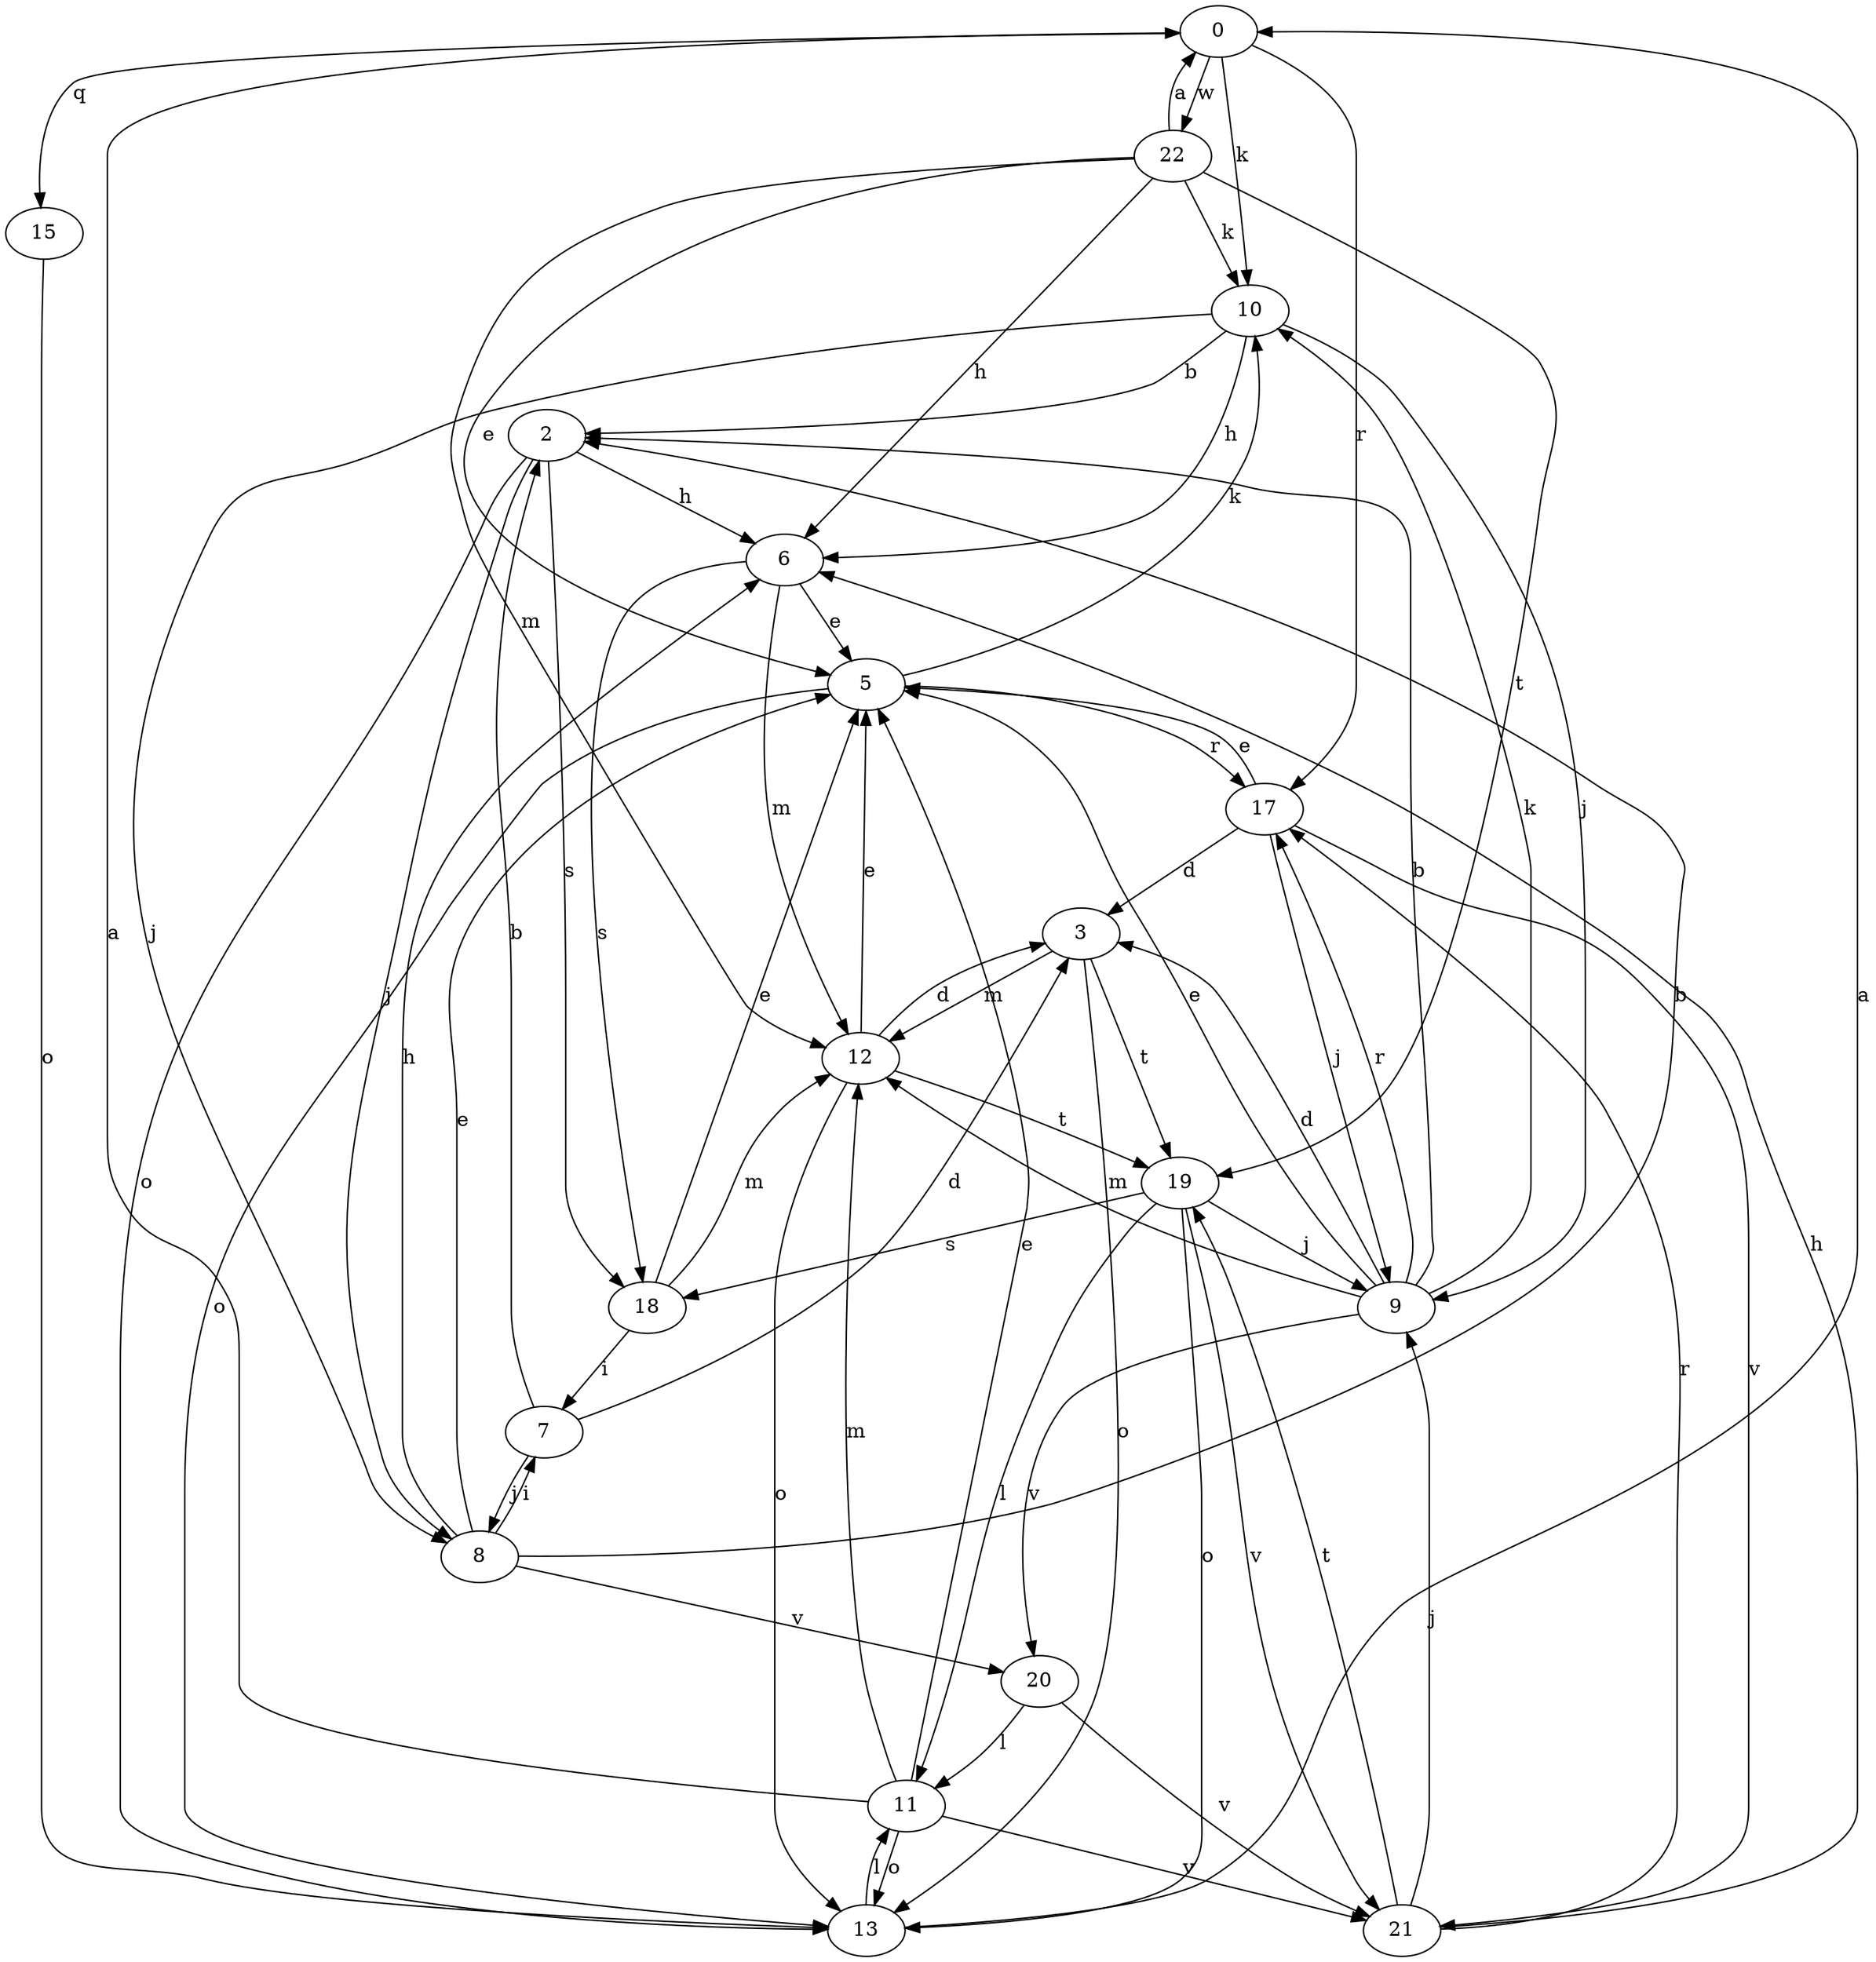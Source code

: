 strict digraph  {
0;
2;
3;
5;
6;
7;
8;
9;
10;
11;
12;
13;
15;
17;
18;
19;
20;
21;
22;
0 -> 10  [label=k];
0 -> 15  [label=q];
0 -> 17  [label=r];
0 -> 22  [label=w];
2 -> 6  [label=h];
2 -> 8  [label=j];
2 -> 13  [label=o];
2 -> 18  [label=s];
3 -> 12  [label=m];
3 -> 13  [label=o];
3 -> 19  [label=t];
5 -> 10  [label=k];
5 -> 13  [label=o];
5 -> 17  [label=r];
6 -> 5  [label=e];
6 -> 12  [label=m];
6 -> 18  [label=s];
7 -> 2  [label=b];
7 -> 3  [label=d];
7 -> 8  [label=j];
8 -> 2  [label=b];
8 -> 5  [label=e];
8 -> 6  [label=h];
8 -> 7  [label=i];
8 -> 20  [label=v];
9 -> 2  [label=b];
9 -> 3  [label=d];
9 -> 5  [label=e];
9 -> 10  [label=k];
9 -> 12  [label=m];
9 -> 17  [label=r];
9 -> 20  [label=v];
10 -> 2  [label=b];
10 -> 6  [label=h];
10 -> 8  [label=j];
10 -> 9  [label=j];
11 -> 0  [label=a];
11 -> 5  [label=e];
11 -> 12  [label=m];
11 -> 13  [label=o];
11 -> 21  [label=v];
12 -> 3  [label=d];
12 -> 5  [label=e];
12 -> 13  [label=o];
12 -> 19  [label=t];
13 -> 0  [label=a];
13 -> 11  [label=l];
15 -> 13  [label=o];
17 -> 3  [label=d];
17 -> 5  [label=e];
17 -> 9  [label=j];
17 -> 21  [label=v];
18 -> 5  [label=e];
18 -> 7  [label=i];
18 -> 12  [label=m];
19 -> 9  [label=j];
19 -> 11  [label=l];
19 -> 13  [label=o];
19 -> 18  [label=s];
19 -> 21  [label=v];
20 -> 11  [label=l];
20 -> 21  [label=v];
21 -> 6  [label=h];
21 -> 9  [label=j];
21 -> 17  [label=r];
21 -> 19  [label=t];
22 -> 0  [label=a];
22 -> 5  [label=e];
22 -> 6  [label=h];
22 -> 10  [label=k];
22 -> 12  [label=m];
22 -> 19  [label=t];
}
